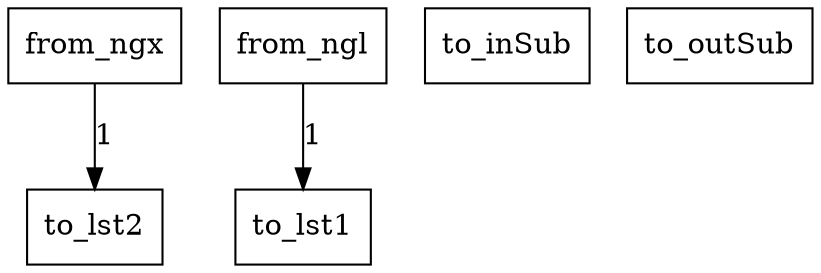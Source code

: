 digraph {
    graph [rankdir=TB
          ,bgcolor=transparent];
    node [shape=box
         ,fillcolor=white
         ,style=filled];
    0 [label=<from_ngx>];
    1 [label=<from_ngl>];
    2 [label=<to_lst1>];
    3 [label=<to_lst2>];
    4 [label=<to_inSub>];
    5 [label=<to_outSub>];
    0 -> 3 [label=1];
    1 -> 2 [label=1];
}